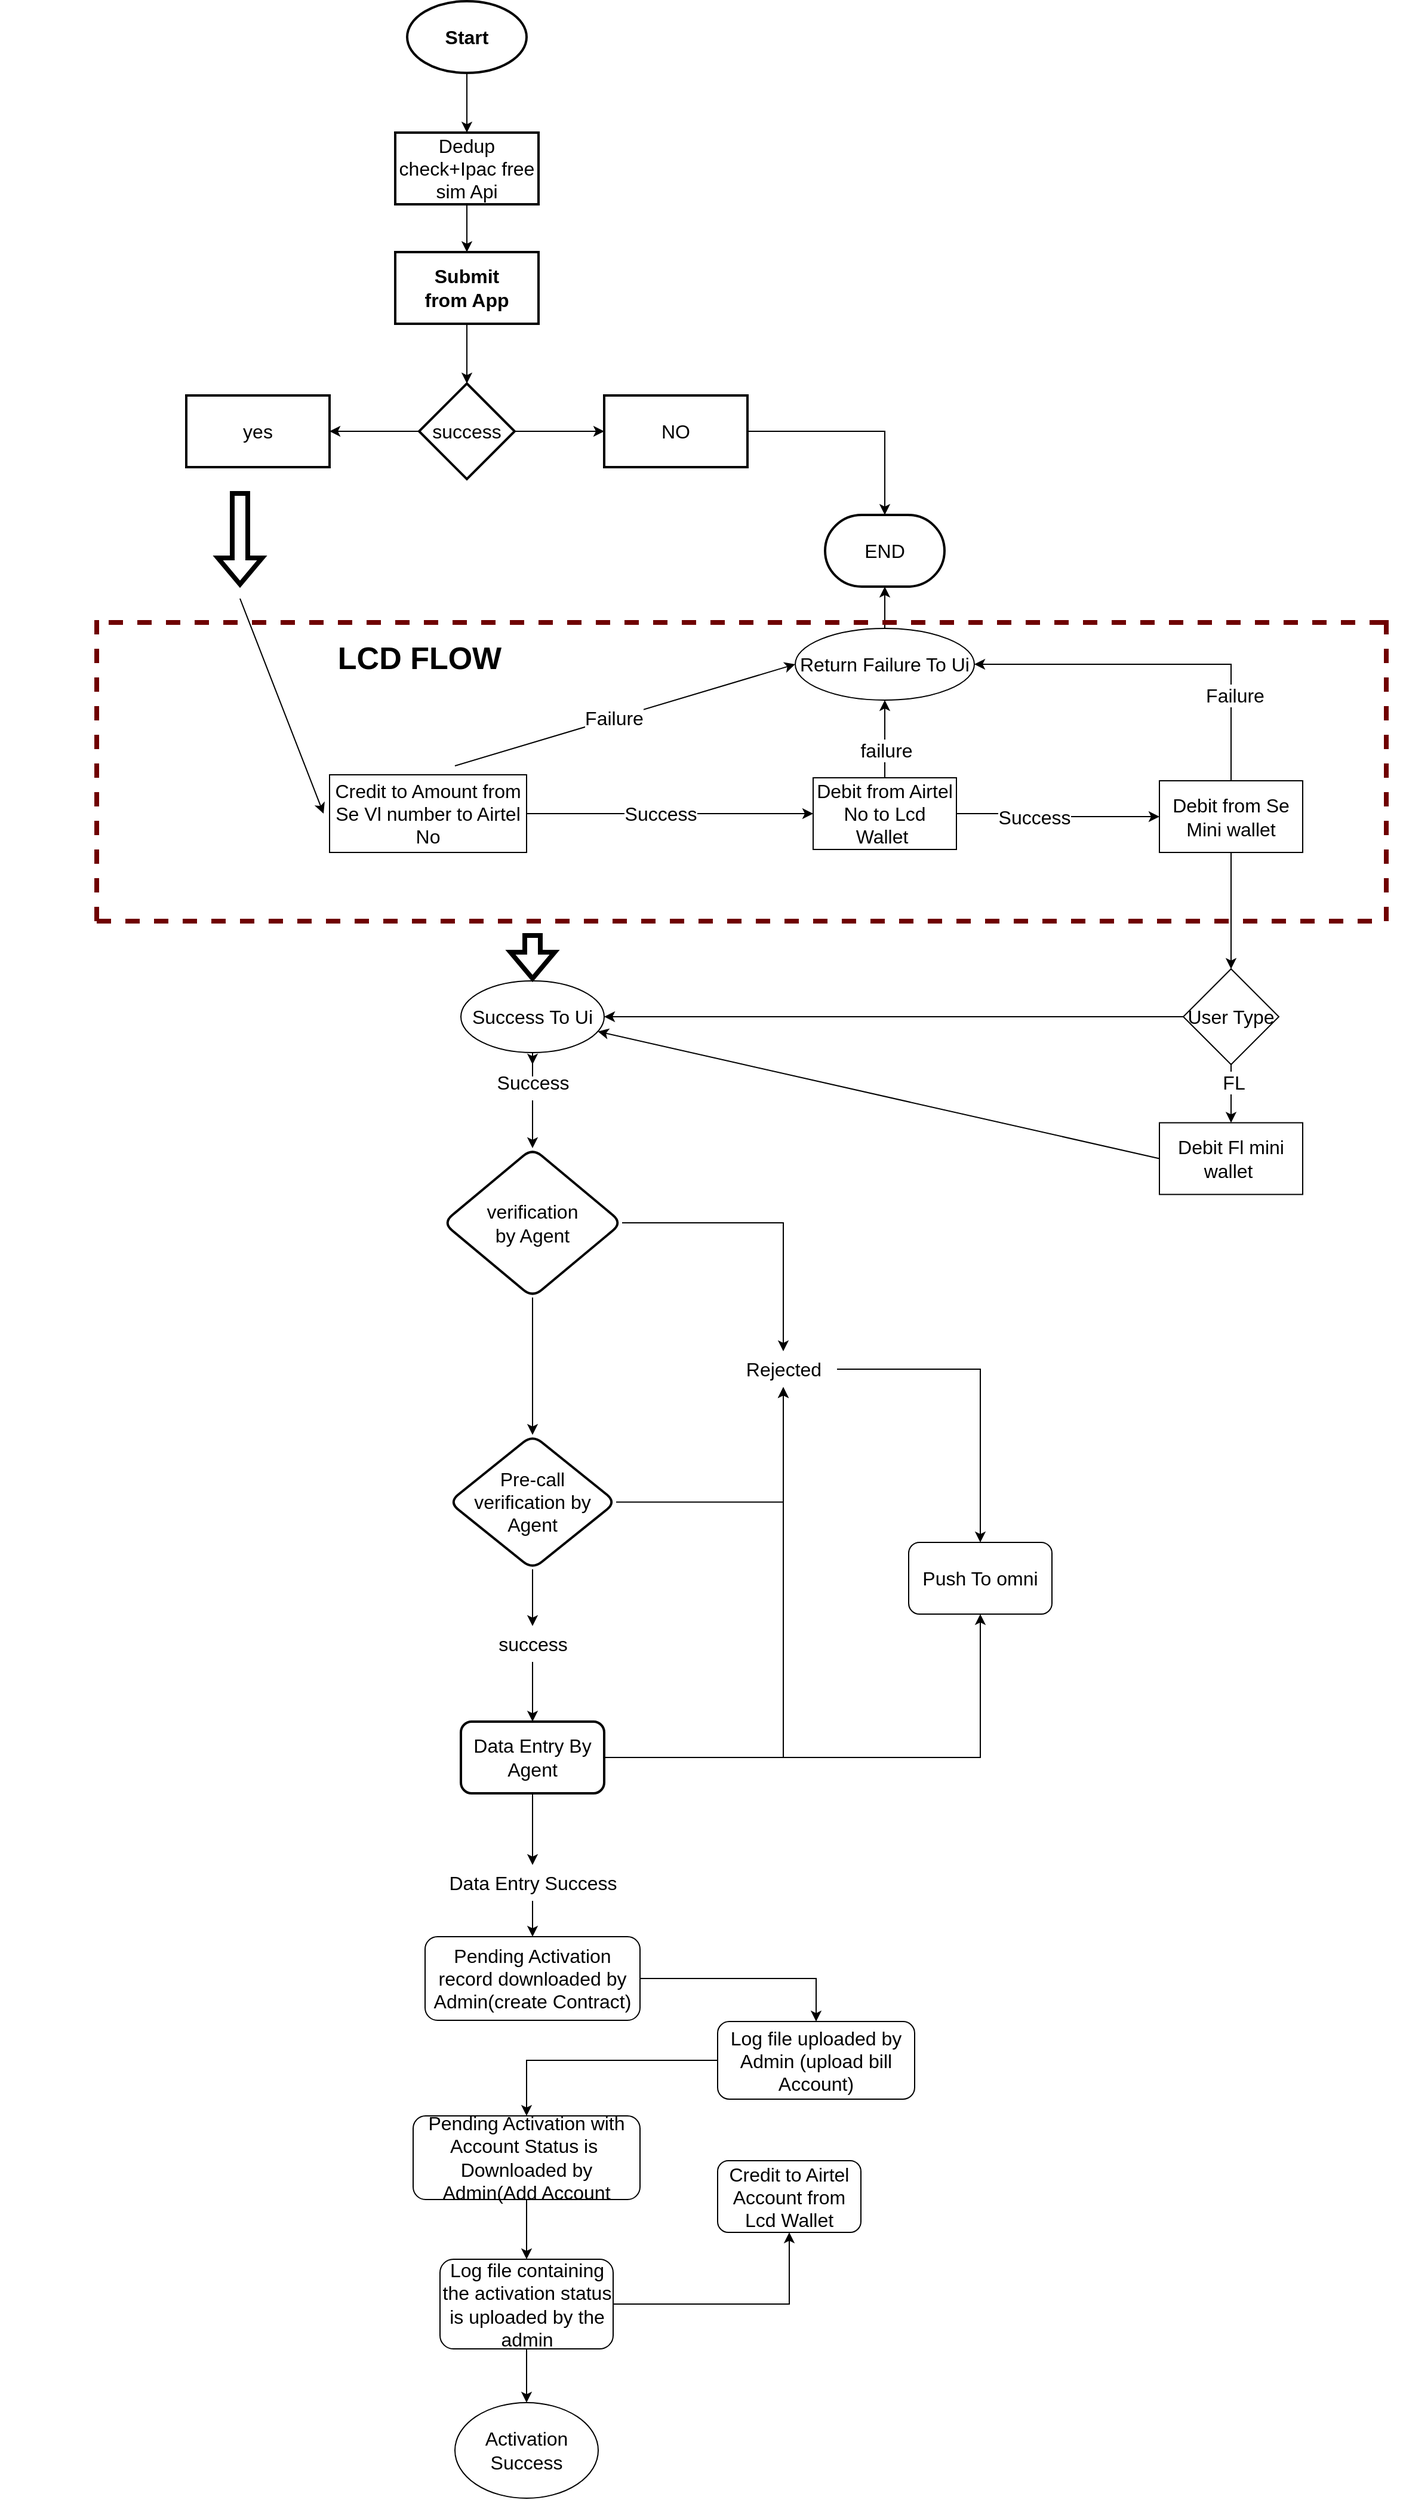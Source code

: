 <mxfile version="20.6.0" type="github">
  <diagram id="C5RBs43oDa-KdzZeNtuy" name="Page-1">
    <mxGraphModel dx="5130" dy="1798" grid="1" gridSize="10" guides="1" tooltips="1" connect="1" arrows="1" fold="1" page="1" pageScale="1" pageWidth="827" pageHeight="1169" math="0" shadow="0">
      <root>
        <mxCell id="WIyWlLk6GJQsqaUBKTNV-0" />
        <mxCell id="WIyWlLk6GJQsqaUBKTNV-1" parent="WIyWlLk6GJQsqaUBKTNV-0" />
        <mxCell id="Af25gzBN8nT7H2rfPNfR-5" value="" style="edgeStyle=orthogonalEdgeStyle;rounded=0;orthogonalLoop=1;jettySize=auto;html=1;fontSize=16;" edge="1" parent="WIyWlLk6GJQsqaUBKTNV-1" source="Af25gzBN8nT7H2rfPNfR-3" target="Af25gzBN8nT7H2rfPNfR-4">
          <mxGeometry relative="1" as="geometry" />
        </mxCell>
        <mxCell id="Af25gzBN8nT7H2rfPNfR-3" value="&lt;b&gt;Start&lt;/b&gt;" style="strokeWidth=2;html=1;shape=mxgraph.flowchart.start_1;whiteSpace=wrap;fontSize=16;" vertex="1" parent="WIyWlLk6GJQsqaUBKTNV-1">
          <mxGeometry x="340" y="30" width="100" height="60" as="geometry" />
        </mxCell>
        <mxCell id="Af25gzBN8nT7H2rfPNfR-9" value="" style="edgeStyle=orthogonalEdgeStyle;rounded=0;orthogonalLoop=1;jettySize=auto;html=1;fontSize=16;" edge="1" parent="WIyWlLk6GJQsqaUBKTNV-1" source="Af25gzBN8nT7H2rfPNfR-4" target="Af25gzBN8nT7H2rfPNfR-8">
          <mxGeometry relative="1" as="geometry" />
        </mxCell>
        <mxCell id="Af25gzBN8nT7H2rfPNfR-4" value="Dedup check+Ipac free sim Api" style="whiteSpace=wrap;html=1;fontSize=16;strokeWidth=2;" vertex="1" parent="WIyWlLk6GJQsqaUBKTNV-1">
          <mxGeometry x="330" y="140" width="120" height="60" as="geometry" />
        </mxCell>
        <mxCell id="Af25gzBN8nT7H2rfPNfR-13" value="" style="edgeStyle=orthogonalEdgeStyle;rounded=0;orthogonalLoop=1;jettySize=auto;html=1;fontSize=16;" edge="1" parent="WIyWlLk6GJQsqaUBKTNV-1" source="Af25gzBN8nT7H2rfPNfR-8" target="Af25gzBN8nT7H2rfPNfR-12">
          <mxGeometry relative="1" as="geometry" />
        </mxCell>
        <mxCell id="Af25gzBN8nT7H2rfPNfR-8" value="&lt;b&gt;Submit&lt;br&gt;from App&lt;br&gt;&lt;/b&gt;" style="whiteSpace=wrap;html=1;fontSize=16;strokeWidth=2;" vertex="1" parent="WIyWlLk6GJQsqaUBKTNV-1">
          <mxGeometry x="330" y="240" width="120" height="60" as="geometry" />
        </mxCell>
        <mxCell id="Af25gzBN8nT7H2rfPNfR-15" value="" style="edgeStyle=orthogonalEdgeStyle;rounded=0;orthogonalLoop=1;jettySize=auto;html=1;fontSize=16;" edge="1" parent="WIyWlLk6GJQsqaUBKTNV-1" source="Af25gzBN8nT7H2rfPNfR-12" target="Af25gzBN8nT7H2rfPNfR-14">
          <mxGeometry relative="1" as="geometry" />
        </mxCell>
        <mxCell id="Af25gzBN8nT7H2rfPNfR-17" value="" style="edgeStyle=orthogonalEdgeStyle;rounded=0;orthogonalLoop=1;jettySize=auto;html=1;fontSize=16;" edge="1" parent="WIyWlLk6GJQsqaUBKTNV-1" source="Af25gzBN8nT7H2rfPNfR-12" target="Af25gzBN8nT7H2rfPNfR-16">
          <mxGeometry relative="1" as="geometry" />
        </mxCell>
        <mxCell id="Af25gzBN8nT7H2rfPNfR-12" value="success" style="rhombus;whiteSpace=wrap;html=1;fontSize=16;strokeWidth=2;" vertex="1" parent="WIyWlLk6GJQsqaUBKTNV-1">
          <mxGeometry x="350" y="350" width="80" height="80" as="geometry" />
        </mxCell>
        <mxCell id="Af25gzBN8nT7H2rfPNfR-14" value="yes" style="whiteSpace=wrap;html=1;fontSize=16;strokeWidth=2;" vertex="1" parent="WIyWlLk6GJQsqaUBKTNV-1">
          <mxGeometry x="155" y="360" width="120" height="60" as="geometry" />
        </mxCell>
        <mxCell id="Af25gzBN8nT7H2rfPNfR-19" value="" style="edgeStyle=orthogonalEdgeStyle;rounded=0;orthogonalLoop=1;jettySize=auto;html=1;fontSize=16;" edge="1" parent="WIyWlLk6GJQsqaUBKTNV-1" source="Af25gzBN8nT7H2rfPNfR-16" target="Af25gzBN8nT7H2rfPNfR-18">
          <mxGeometry relative="1" as="geometry" />
        </mxCell>
        <mxCell id="Af25gzBN8nT7H2rfPNfR-16" value="NO" style="whiteSpace=wrap;html=1;fontSize=16;strokeWidth=2;" vertex="1" parent="WIyWlLk6GJQsqaUBKTNV-1">
          <mxGeometry x="505" y="360" width="120" height="60" as="geometry" />
        </mxCell>
        <mxCell id="Af25gzBN8nT7H2rfPNfR-18" value="END" style="strokeWidth=2;html=1;shape=mxgraph.flowchart.terminator;whiteSpace=wrap;fontSize=16;" vertex="1" parent="WIyWlLk6GJQsqaUBKTNV-1">
          <mxGeometry x="690" y="460" width="100" height="60" as="geometry" />
        </mxCell>
        <mxCell id="Af25gzBN8nT7H2rfPNfR-47" value="" style="edgeStyle=orthogonalEdgeStyle;rounded=0;orthogonalLoop=1;jettySize=auto;html=1;fontSize=16;" edge="1" parent="WIyWlLk6GJQsqaUBKTNV-1" source="Af25gzBN8nT7H2rfPNfR-27" target="Af25gzBN8nT7H2rfPNfR-46">
          <mxGeometry relative="1" as="geometry" />
        </mxCell>
        <mxCell id="Af25gzBN8nT7H2rfPNfR-44" value="" style="edgeStyle=orthogonalEdgeStyle;rounded=0;orthogonalLoop=1;jettySize=auto;html=1;fontSize=16;" edge="1" parent="WIyWlLk6GJQsqaUBKTNV-1" source="Af25gzBN8nT7H2rfPNfR-34" target="Af25gzBN8nT7H2rfPNfR-43">
          <mxGeometry relative="1" as="geometry" />
        </mxCell>
        <mxCell id="Af25gzBN8nT7H2rfPNfR-48" value="" style="edgeStyle=orthogonalEdgeStyle;rounded=0;orthogonalLoop=1;jettySize=auto;html=1;fontSize=16;" edge="1" parent="WIyWlLk6GJQsqaUBKTNV-1" source="Af25gzBN8nT7H2rfPNfR-34" target="Af25gzBN8nT7H2rfPNfR-46">
          <mxGeometry relative="1" as="geometry" />
        </mxCell>
        <mxCell id="Af25gzBN8nT7H2rfPNfR-34" value="Pre-call &lt;br&gt;verification by Agent" style="rhombus;whiteSpace=wrap;html=1;fontSize=16;rounded=1;strokeWidth=2;" vertex="1" parent="WIyWlLk6GJQsqaUBKTNV-1">
          <mxGeometry x="375" y="1230" width="140" height="112.5" as="geometry" />
        </mxCell>
        <mxCell id="Af25gzBN8nT7H2rfPNfR-49" value="" style="edgeStyle=orthogonalEdgeStyle;rounded=0;orthogonalLoop=1;jettySize=auto;html=1;fontSize=16;" edge="1" parent="WIyWlLk6GJQsqaUBKTNV-1" source="Af25gzBN8nT7H2rfPNfR-36" target="Af25gzBN8nT7H2rfPNfR-46">
          <mxGeometry relative="1" as="geometry" />
        </mxCell>
        <mxCell id="Af25gzBN8nT7H2rfPNfR-79" value="" style="edgeStyle=orthogonalEdgeStyle;rounded=0;orthogonalLoop=1;jettySize=auto;html=1;fontSize=16;" edge="1" parent="WIyWlLk6GJQsqaUBKTNV-1" source="Af25gzBN8nT7H2rfPNfR-36" target="Af25gzBN8nT7H2rfPNfR-75">
          <mxGeometry relative="1" as="geometry" />
        </mxCell>
        <mxCell id="Af25gzBN8nT7H2rfPNfR-83" value="" style="edgeStyle=orthogonalEdgeStyle;rounded=0;orthogonalLoop=1;jettySize=auto;html=1;fontSize=16;" edge="1" parent="WIyWlLk6GJQsqaUBKTNV-1" source="Af25gzBN8nT7H2rfPNfR-36" target="Af25gzBN8nT7H2rfPNfR-82">
          <mxGeometry relative="1" as="geometry" />
        </mxCell>
        <mxCell id="Af25gzBN8nT7H2rfPNfR-36" value="Data Entry By Agent" style="rounded=1;whiteSpace=wrap;html=1;fontSize=16;strokeWidth=2;" vertex="1" parent="WIyWlLk6GJQsqaUBKTNV-1">
          <mxGeometry x="385" y="1470" width="120" height="60" as="geometry" />
        </mxCell>
        <mxCell id="Af25gzBN8nT7H2rfPNfR-41" value="" style="edgeStyle=orthogonalEdgeStyle;rounded=0;orthogonalLoop=1;jettySize=auto;html=1;fontSize=16;startArrow=none;" edge="1" parent="WIyWlLk6GJQsqaUBKTNV-1" source="Af25gzBN8nT7H2rfPNfR-27" target="Af25gzBN8nT7H2rfPNfR-34">
          <mxGeometry relative="1" as="geometry" />
        </mxCell>
        <mxCell id="Af25gzBN8nT7H2rfPNfR-155" value="" style="edgeStyle=orthogonalEdgeStyle;rounded=0;orthogonalLoop=1;jettySize=auto;html=1;fontSize=16;" edge="1" parent="WIyWlLk6GJQsqaUBKTNV-1" source="Af25gzBN8nT7H2rfPNfR-38" target="Af25gzBN8nT7H2rfPNfR-27">
          <mxGeometry relative="1" as="geometry" />
        </mxCell>
        <mxCell id="Af25gzBN8nT7H2rfPNfR-38" value="Success" style="text;html=1;align=center;verticalAlign=middle;resizable=0;points=[];autosize=1;strokeColor=none;fillColor=none;fontSize=16;" vertex="1" parent="WIyWlLk6GJQsqaUBKTNV-1">
          <mxGeometry x="405" y="920" width="80" height="30" as="geometry" />
        </mxCell>
        <mxCell id="Af25gzBN8nT7H2rfPNfR-45" value="" style="edgeStyle=orthogonalEdgeStyle;rounded=0;orthogonalLoop=1;jettySize=auto;html=1;fontSize=16;" edge="1" parent="WIyWlLk6GJQsqaUBKTNV-1" source="Af25gzBN8nT7H2rfPNfR-43" target="Af25gzBN8nT7H2rfPNfR-36">
          <mxGeometry relative="1" as="geometry" />
        </mxCell>
        <mxCell id="Af25gzBN8nT7H2rfPNfR-43" value="success" style="text;html=1;align=center;verticalAlign=middle;resizable=0;points=[];autosize=1;strokeColor=none;fillColor=none;fontSize=16;" vertex="1" parent="WIyWlLk6GJQsqaUBKTNV-1">
          <mxGeometry x="405" y="1390" width="80" height="30" as="geometry" />
        </mxCell>
        <mxCell id="Af25gzBN8nT7H2rfPNfR-76" value="" style="edgeStyle=orthogonalEdgeStyle;rounded=0;orthogonalLoop=1;jettySize=auto;html=1;fontSize=16;" edge="1" parent="WIyWlLk6GJQsqaUBKTNV-1" source="Af25gzBN8nT7H2rfPNfR-46" target="Af25gzBN8nT7H2rfPNfR-75">
          <mxGeometry relative="1" as="geometry" />
        </mxCell>
        <mxCell id="Af25gzBN8nT7H2rfPNfR-46" value="Rejected" style="text;html=1;align=center;verticalAlign=middle;resizable=0;points=[];autosize=1;strokeColor=none;fillColor=none;fontSize=16;" vertex="1" parent="WIyWlLk6GJQsqaUBKTNV-1">
          <mxGeometry x="610" y="1160" width="90" height="30" as="geometry" />
        </mxCell>
        <mxCell id="Af25gzBN8nT7H2rfPNfR-75" value="Push To omni" style="rounded=1;whiteSpace=wrap;html=1;fontSize=16;" vertex="1" parent="WIyWlLk6GJQsqaUBKTNV-1">
          <mxGeometry x="760" y="1320" width="120" height="60" as="geometry" />
        </mxCell>
        <mxCell id="Af25gzBN8nT7H2rfPNfR-85" value="" style="edgeStyle=orthogonalEdgeStyle;rounded=0;orthogonalLoop=1;jettySize=auto;html=1;fontSize=16;" edge="1" parent="WIyWlLk6GJQsqaUBKTNV-1" source="Af25gzBN8nT7H2rfPNfR-82" target="Af25gzBN8nT7H2rfPNfR-84">
          <mxGeometry relative="1" as="geometry" />
        </mxCell>
        <mxCell id="Af25gzBN8nT7H2rfPNfR-82" value="Data Entry Success&lt;br&gt;" style="text;html=1;align=center;verticalAlign=middle;resizable=0;points=[];autosize=1;strokeColor=none;fillColor=none;fontSize=16;" vertex="1" parent="WIyWlLk6GJQsqaUBKTNV-1">
          <mxGeometry x="365" y="1590" width="160" height="30" as="geometry" />
        </mxCell>
        <mxCell id="Af25gzBN8nT7H2rfPNfR-87" value="" style="edgeStyle=orthogonalEdgeStyle;rounded=0;orthogonalLoop=1;jettySize=auto;html=1;fontSize=16;" edge="1" parent="WIyWlLk6GJQsqaUBKTNV-1" source="Af25gzBN8nT7H2rfPNfR-84" target="Af25gzBN8nT7H2rfPNfR-86">
          <mxGeometry relative="1" as="geometry" />
        </mxCell>
        <mxCell id="Af25gzBN8nT7H2rfPNfR-84" value="Pending Activation record downloaded by Admin(create Contract)" style="rounded=1;whiteSpace=wrap;html=1;fontSize=16;" vertex="1" parent="WIyWlLk6GJQsqaUBKTNV-1">
          <mxGeometry x="355" y="1650" width="180" height="70" as="geometry" />
        </mxCell>
        <mxCell id="Af25gzBN8nT7H2rfPNfR-89" value="" style="edgeStyle=orthogonalEdgeStyle;rounded=0;orthogonalLoop=1;jettySize=auto;html=1;fontSize=16;" edge="1" parent="WIyWlLk6GJQsqaUBKTNV-1" source="Af25gzBN8nT7H2rfPNfR-86" target="Af25gzBN8nT7H2rfPNfR-88">
          <mxGeometry relative="1" as="geometry" />
        </mxCell>
        <mxCell id="Af25gzBN8nT7H2rfPNfR-86" value="Log file uploaded by Admin (upload bill Account)" style="whiteSpace=wrap;html=1;fontSize=16;rounded=1;" vertex="1" parent="WIyWlLk6GJQsqaUBKTNV-1">
          <mxGeometry x="600" y="1721" width="165" height="65" as="geometry" />
        </mxCell>
        <mxCell id="Af25gzBN8nT7H2rfPNfR-91" value="" style="edgeStyle=orthogonalEdgeStyle;rounded=0;orthogonalLoop=1;jettySize=auto;html=1;fontSize=16;" edge="1" parent="WIyWlLk6GJQsqaUBKTNV-1" source="Af25gzBN8nT7H2rfPNfR-88" target="Af25gzBN8nT7H2rfPNfR-90">
          <mxGeometry relative="1" as="geometry" />
        </mxCell>
        <mxCell id="Af25gzBN8nT7H2rfPNfR-88" value="Pending Activation with Account Status is&amp;nbsp; Downloaded by Admin(Add Account" style="whiteSpace=wrap;html=1;fontSize=16;rounded=1;" vertex="1" parent="WIyWlLk6GJQsqaUBKTNV-1">
          <mxGeometry x="345" y="1800" width="190" height="70" as="geometry" />
        </mxCell>
        <mxCell id="Af25gzBN8nT7H2rfPNfR-93" value="" style="edgeStyle=orthogonalEdgeStyle;rounded=0;orthogonalLoop=1;jettySize=auto;html=1;fontSize=16;" edge="1" parent="WIyWlLk6GJQsqaUBKTNV-1" source="Af25gzBN8nT7H2rfPNfR-90" target="Af25gzBN8nT7H2rfPNfR-92">
          <mxGeometry relative="1" as="geometry" />
        </mxCell>
        <mxCell id="Af25gzBN8nT7H2rfPNfR-95" value="" style="edgeStyle=orthogonalEdgeStyle;rounded=0;orthogonalLoop=1;jettySize=auto;html=1;fontSize=16;" edge="1" parent="WIyWlLk6GJQsqaUBKTNV-1" source="Af25gzBN8nT7H2rfPNfR-90" target="Af25gzBN8nT7H2rfPNfR-94">
          <mxGeometry relative="1" as="geometry" />
        </mxCell>
        <mxCell id="Af25gzBN8nT7H2rfPNfR-90" value="Log file containing the activation status is uploaded by the admin" style="whiteSpace=wrap;html=1;fontSize=16;rounded=1;" vertex="1" parent="WIyWlLk6GJQsqaUBKTNV-1">
          <mxGeometry x="367.5" y="1920" width="145" height="75" as="geometry" />
        </mxCell>
        <mxCell id="Af25gzBN8nT7H2rfPNfR-92" value="Activation Success" style="ellipse;whiteSpace=wrap;html=1;fontSize=16;" vertex="1" parent="WIyWlLk6GJQsqaUBKTNV-1">
          <mxGeometry x="380" y="2040" width="120" height="80" as="geometry" />
        </mxCell>
        <mxCell id="Af25gzBN8nT7H2rfPNfR-94" value="Credit to Airtel Account from Lcd Wallet" style="whiteSpace=wrap;html=1;fontSize=16;rounded=1;" vertex="1" parent="WIyWlLk6GJQsqaUBKTNV-1">
          <mxGeometry x="600" y="1837.5" width="120" height="60" as="geometry" />
        </mxCell>
        <mxCell id="Af25gzBN8nT7H2rfPNfR-99" value="" style="rounded=0;whiteSpace=wrap;html=1;fontSize=16;" vertex="1" parent="WIyWlLk6GJQsqaUBKTNV-1">
          <mxGeometry y="555" height="15" as="geometry" />
        </mxCell>
        <mxCell id="Af25gzBN8nT7H2rfPNfR-109" value="" style="edgeStyle=orthogonalEdgeStyle;rounded=0;orthogonalLoop=1;jettySize=auto;html=1;fontSize=16;" edge="1" parent="WIyWlLk6GJQsqaUBKTNV-1" source="Af25gzBN8nT7H2rfPNfR-106" target="Af25gzBN8nT7H2rfPNfR-108">
          <mxGeometry relative="1" as="geometry" />
        </mxCell>
        <mxCell id="Af25gzBN8nT7H2rfPNfR-127" value="Success" style="edgeLabel;html=1;align=center;verticalAlign=middle;resizable=0;points=[];fontSize=16;" vertex="1" connectable="0" parent="Af25gzBN8nT7H2rfPNfR-109">
          <mxGeometry x="-0.123" y="1" relative="1" as="geometry">
            <mxPoint x="7" y="1" as="offset" />
          </mxGeometry>
        </mxCell>
        <mxCell id="Af25gzBN8nT7H2rfPNfR-106" value="Credit to Amount from Se Vl number to Airtel No" style="whiteSpace=wrap;html=1;fontSize=16;" vertex="1" parent="WIyWlLk6GJQsqaUBKTNV-1">
          <mxGeometry x="275" y="677.5" width="165" height="65" as="geometry" />
        </mxCell>
        <mxCell id="Af25gzBN8nT7H2rfPNfR-111" value="" style="edgeStyle=orthogonalEdgeStyle;rounded=0;orthogonalLoop=1;jettySize=auto;html=1;fontSize=16;" edge="1" parent="WIyWlLk6GJQsqaUBKTNV-1" source="Af25gzBN8nT7H2rfPNfR-108" target="Af25gzBN8nT7H2rfPNfR-110">
          <mxGeometry relative="1" as="geometry" />
        </mxCell>
        <mxCell id="Af25gzBN8nT7H2rfPNfR-128" value="Success" style="edgeLabel;html=1;align=center;verticalAlign=middle;resizable=0;points=[];fontSize=16;" vertex="1" connectable="0" parent="Af25gzBN8nT7H2rfPNfR-111">
          <mxGeometry x="0.09" y="-2" relative="1" as="geometry">
            <mxPoint x="-27" y="-2" as="offset" />
          </mxGeometry>
        </mxCell>
        <mxCell id="Af25gzBN8nT7H2rfPNfR-130" value="" style="edgeStyle=orthogonalEdgeStyle;rounded=0;orthogonalLoop=1;jettySize=auto;html=1;fontSize=16;" edge="1" parent="WIyWlLk6GJQsqaUBKTNV-1" source="Af25gzBN8nT7H2rfPNfR-108" target="Af25gzBN8nT7H2rfPNfR-129">
          <mxGeometry relative="1" as="geometry" />
        </mxCell>
        <mxCell id="Af25gzBN8nT7H2rfPNfR-144" value="failure" style="edgeLabel;html=1;align=center;verticalAlign=middle;resizable=0;points=[];fontSize=16;" vertex="1" connectable="0" parent="Af25gzBN8nT7H2rfPNfR-130">
          <mxGeometry x="-0.241" y="-1" relative="1" as="geometry">
            <mxPoint y="1" as="offset" />
          </mxGeometry>
        </mxCell>
        <mxCell id="Af25gzBN8nT7H2rfPNfR-108" value="Debit from Airtel No to Lcd Wallet&amp;nbsp;" style="whiteSpace=wrap;html=1;fontSize=16;" vertex="1" parent="WIyWlLk6GJQsqaUBKTNV-1">
          <mxGeometry x="680" y="680" width="120" height="60" as="geometry" />
        </mxCell>
        <mxCell id="Af25gzBN8nT7H2rfPNfR-120" value="" style="edgeStyle=orthogonalEdgeStyle;rounded=0;orthogonalLoop=1;jettySize=auto;html=1;fontSize=16;" edge="1" parent="WIyWlLk6GJQsqaUBKTNV-1" source="Af25gzBN8nT7H2rfPNfR-110" target="Af25gzBN8nT7H2rfPNfR-119">
          <mxGeometry relative="1" as="geometry" />
        </mxCell>
        <mxCell id="Af25gzBN8nT7H2rfPNfR-132" style="edgeStyle=orthogonalEdgeStyle;rounded=0;orthogonalLoop=1;jettySize=auto;html=1;exitX=0.5;exitY=0;exitDx=0;exitDy=0;entryX=1;entryY=0.5;entryDx=0;entryDy=0;fontSize=16;" edge="1" parent="WIyWlLk6GJQsqaUBKTNV-1" source="Af25gzBN8nT7H2rfPNfR-110" target="Af25gzBN8nT7H2rfPNfR-129">
          <mxGeometry relative="1" as="geometry" />
        </mxCell>
        <mxCell id="Af25gzBN8nT7H2rfPNfR-145" value="Failure&lt;br&gt;" style="edgeLabel;html=1;align=center;verticalAlign=middle;resizable=0;points=[];fontSize=16;" vertex="1" connectable="0" parent="Af25gzBN8nT7H2rfPNfR-132">
          <mxGeometry x="-0.54" y="-3" relative="1" as="geometry">
            <mxPoint as="offset" />
          </mxGeometry>
        </mxCell>
        <mxCell id="Af25gzBN8nT7H2rfPNfR-110" value="Debit from Se Mini wallet" style="whiteSpace=wrap;html=1;fontSize=16;" vertex="1" parent="WIyWlLk6GJQsqaUBKTNV-1">
          <mxGeometry x="970" y="682.5" width="120" height="60" as="geometry" />
        </mxCell>
        <mxCell id="Af25gzBN8nT7H2rfPNfR-122" value="" style="edgeStyle=orthogonalEdgeStyle;rounded=0;orthogonalLoop=1;jettySize=auto;html=1;fontSize=16;" edge="1" parent="WIyWlLk6GJQsqaUBKTNV-1" source="Af25gzBN8nT7H2rfPNfR-119" target="Af25gzBN8nT7H2rfPNfR-121">
          <mxGeometry relative="1" as="geometry" />
        </mxCell>
        <mxCell id="Af25gzBN8nT7H2rfPNfR-123" value="FL&lt;br&gt;" style="edgeLabel;html=1;align=center;verticalAlign=middle;resizable=0;points=[];fontSize=16;" vertex="1" connectable="0" parent="Af25gzBN8nT7H2rfPNfR-122">
          <mxGeometry x="-0.391" y="2" relative="1" as="geometry">
            <mxPoint as="offset" />
          </mxGeometry>
        </mxCell>
        <mxCell id="Af25gzBN8nT7H2rfPNfR-149" value="" style="edgeStyle=orthogonalEdgeStyle;rounded=0;orthogonalLoop=1;jettySize=auto;html=1;fontSize=16;" edge="1" parent="WIyWlLk6GJQsqaUBKTNV-1" source="Af25gzBN8nT7H2rfPNfR-119" target="Af25gzBN8nT7H2rfPNfR-148">
          <mxGeometry relative="1" as="geometry" />
        </mxCell>
        <mxCell id="Af25gzBN8nT7H2rfPNfR-119" value="User Type&lt;br&gt;" style="rhombus;whiteSpace=wrap;html=1;fontSize=16;" vertex="1" parent="WIyWlLk6GJQsqaUBKTNV-1">
          <mxGeometry x="990" y="840" width="80" height="80" as="geometry" />
        </mxCell>
        <mxCell id="Af25gzBN8nT7H2rfPNfR-121" value="Debit Fl mini wallet&amp;nbsp;&lt;br&gt;" style="whiteSpace=wrap;html=1;fontSize=16;" vertex="1" parent="WIyWlLk6GJQsqaUBKTNV-1">
          <mxGeometry x="970" y="968.75" width="120" height="60" as="geometry" />
        </mxCell>
        <mxCell id="Af25gzBN8nT7H2rfPNfR-137" value="" style="edgeStyle=orthogonalEdgeStyle;rounded=0;orthogonalLoop=1;jettySize=auto;html=1;fontSize=16;" edge="1" parent="WIyWlLk6GJQsqaUBKTNV-1" source="Af25gzBN8nT7H2rfPNfR-129" target="Af25gzBN8nT7H2rfPNfR-18">
          <mxGeometry relative="1" as="geometry" />
        </mxCell>
        <mxCell id="Af25gzBN8nT7H2rfPNfR-129" value="Return Failure To Ui" style="ellipse;whiteSpace=wrap;html=1;fontSize=16;" vertex="1" parent="WIyWlLk6GJQsqaUBKTNV-1">
          <mxGeometry x="665" y="555" width="150" height="60" as="geometry" />
        </mxCell>
        <mxCell id="Af25gzBN8nT7H2rfPNfR-27" value="verification &lt;br&gt;by Agent" style="rhombus;whiteSpace=wrap;html=1;fontSize=16;rounded=1;strokeWidth=2;" vertex="1" parent="WIyWlLk6GJQsqaUBKTNV-1">
          <mxGeometry x="370" y="990" width="150" height="125" as="geometry" />
        </mxCell>
        <mxCell id="Af25gzBN8nT7H2rfPNfR-142" value="" style="endArrow=classic;html=1;rounded=0;fontSize=16;entryX=0;entryY=0.5;entryDx=0;entryDy=0;" edge="1" parent="WIyWlLk6GJQsqaUBKTNV-1" target="Af25gzBN8nT7H2rfPNfR-129">
          <mxGeometry width="50" height="50" relative="1" as="geometry">
            <mxPoint x="380" y="670" as="sourcePoint" />
            <mxPoint x="430" y="620" as="targetPoint" />
          </mxGeometry>
        </mxCell>
        <mxCell id="Af25gzBN8nT7H2rfPNfR-143" value="Failure&lt;br&gt;" style="edgeLabel;html=1;align=center;verticalAlign=middle;resizable=0;points=[];fontSize=16;" vertex="1" connectable="0" parent="Af25gzBN8nT7H2rfPNfR-142">
          <mxGeometry x="-0.065" y="1" relative="1" as="geometry">
            <mxPoint as="offset" />
          </mxGeometry>
        </mxCell>
        <mxCell id="Af25gzBN8nT7H2rfPNfR-154" style="edgeStyle=orthogonalEdgeStyle;rounded=0;orthogonalLoop=1;jettySize=auto;html=1;fontSize=16;" edge="1" parent="WIyWlLk6GJQsqaUBKTNV-1" source="Af25gzBN8nT7H2rfPNfR-148" target="Af25gzBN8nT7H2rfPNfR-38">
          <mxGeometry relative="1" as="geometry" />
        </mxCell>
        <mxCell id="Af25gzBN8nT7H2rfPNfR-148" value="Success To Ui" style="ellipse;whiteSpace=wrap;html=1;fontSize=16;" vertex="1" parent="WIyWlLk6GJQsqaUBKTNV-1">
          <mxGeometry x="385" y="850" width="120" height="60" as="geometry" />
        </mxCell>
        <mxCell id="Af25gzBN8nT7H2rfPNfR-151" value="" style="endArrow=classic;html=1;rounded=0;fontSize=16;exitX=0;exitY=0.5;exitDx=0;exitDy=0;" edge="1" parent="WIyWlLk6GJQsqaUBKTNV-1" source="Af25gzBN8nT7H2rfPNfR-121" target="Af25gzBN8nT7H2rfPNfR-148">
          <mxGeometry width="50" height="50" relative="1" as="geometry">
            <mxPoint x="930" y="1020" as="sourcePoint" />
            <mxPoint x="980" y="970" as="targetPoint" />
          </mxGeometry>
        </mxCell>
        <mxCell id="Af25gzBN8nT7H2rfPNfR-157" value="" style="endArrow=none;dashed=1;html=1;rounded=0;fontSize=16;fillColor=#a20025;strokeColor=#6F0000;strokeWidth=4;" edge="1" parent="WIyWlLk6GJQsqaUBKTNV-1">
          <mxGeometry width="50" height="50" relative="1" as="geometry">
            <mxPoint x="90" y="550" as="sourcePoint" />
            <mxPoint x="1170" y="550" as="targetPoint" />
          </mxGeometry>
        </mxCell>
        <mxCell id="Af25gzBN8nT7H2rfPNfR-159" value="" style="endArrow=none;dashed=1;html=1;rounded=0;strokeWidth=4;fontSize=16;fillColor=#a20025;strokeColor=#6F0000;" edge="1" parent="WIyWlLk6GJQsqaUBKTNV-1">
          <mxGeometry width="50" height="50" relative="1" as="geometry">
            <mxPoint x="80" y="800" as="sourcePoint" />
            <mxPoint x="1160" y="800" as="targetPoint" />
          </mxGeometry>
        </mxCell>
        <mxCell id="Af25gzBN8nT7H2rfPNfR-160" value="" style="endArrow=none;dashed=1;html=1;rounded=0;strokeWidth=4;fontSize=16;fillColor=#a20025;strokeColor=#6F0000;" edge="1" parent="WIyWlLk6GJQsqaUBKTNV-1">
          <mxGeometry width="50" height="50" relative="1" as="geometry">
            <mxPoint x="1160" y="800" as="sourcePoint" />
            <mxPoint x="1160" y="540" as="targetPoint" />
          </mxGeometry>
        </mxCell>
        <mxCell id="Af25gzBN8nT7H2rfPNfR-161" value="" style="endArrow=none;dashed=1;html=1;rounded=0;strokeWidth=4;fontSize=16;fillColor=#a20025;strokeColor=#6F0000;" edge="1" parent="WIyWlLk6GJQsqaUBKTNV-1">
          <mxGeometry width="50" height="50" relative="1" as="geometry">
            <mxPoint x="80" y="800" as="sourcePoint" />
            <mxPoint x="80" y="540" as="targetPoint" />
          </mxGeometry>
        </mxCell>
        <mxCell id="Af25gzBN8nT7H2rfPNfR-162" value="" style="shape=flexArrow;endArrow=classic;html=1;rounded=0;strokeWidth=4;fontSize=16;entryX=0.5;entryY=0;entryDx=0;entryDy=0;" edge="1" parent="WIyWlLk6GJQsqaUBKTNV-1" target="Af25gzBN8nT7H2rfPNfR-148">
          <mxGeometry width="50" height="50" relative="1" as="geometry">
            <mxPoint x="445" y="810" as="sourcePoint" />
            <mxPoint x="540" y="700" as="targetPoint" />
          </mxGeometry>
        </mxCell>
        <mxCell id="Af25gzBN8nT7H2rfPNfR-163" value="" style="shape=flexArrow;endArrow=classic;html=1;rounded=0;strokeWidth=4;fontSize=16;" edge="1" parent="WIyWlLk6GJQsqaUBKTNV-1">
          <mxGeometry width="50" height="50" relative="1" as="geometry">
            <mxPoint x="200" y="440" as="sourcePoint" />
            <mxPoint x="200" y="520" as="targetPoint" />
          </mxGeometry>
        </mxCell>
        <mxCell id="Af25gzBN8nT7H2rfPNfR-166" value="" style="endArrow=classic;html=1;rounded=0;strokeWidth=1;fontSize=16;" edge="1" parent="WIyWlLk6GJQsqaUBKTNV-1">
          <mxGeometry width="50" height="50" relative="1" as="geometry">
            <mxPoint x="200" y="530" as="sourcePoint" />
            <mxPoint x="270" y="710" as="targetPoint" />
          </mxGeometry>
        </mxCell>
        <mxCell id="Af25gzBN8nT7H2rfPNfR-167" value="&lt;b&gt;&lt;font style=&quot;font-size: 26px;&quot;&gt;LCD FLOW&lt;/font&gt;&lt;/b&gt;" style="text;html=1;align=center;verticalAlign=middle;resizable=0;points=[];autosize=1;strokeColor=none;fillColor=none;fontSize=16;" vertex="1" parent="WIyWlLk6GJQsqaUBKTNV-1">
          <mxGeometry x="270" y="560" width="160" height="40" as="geometry" />
        </mxCell>
      </root>
    </mxGraphModel>
  </diagram>
</mxfile>

